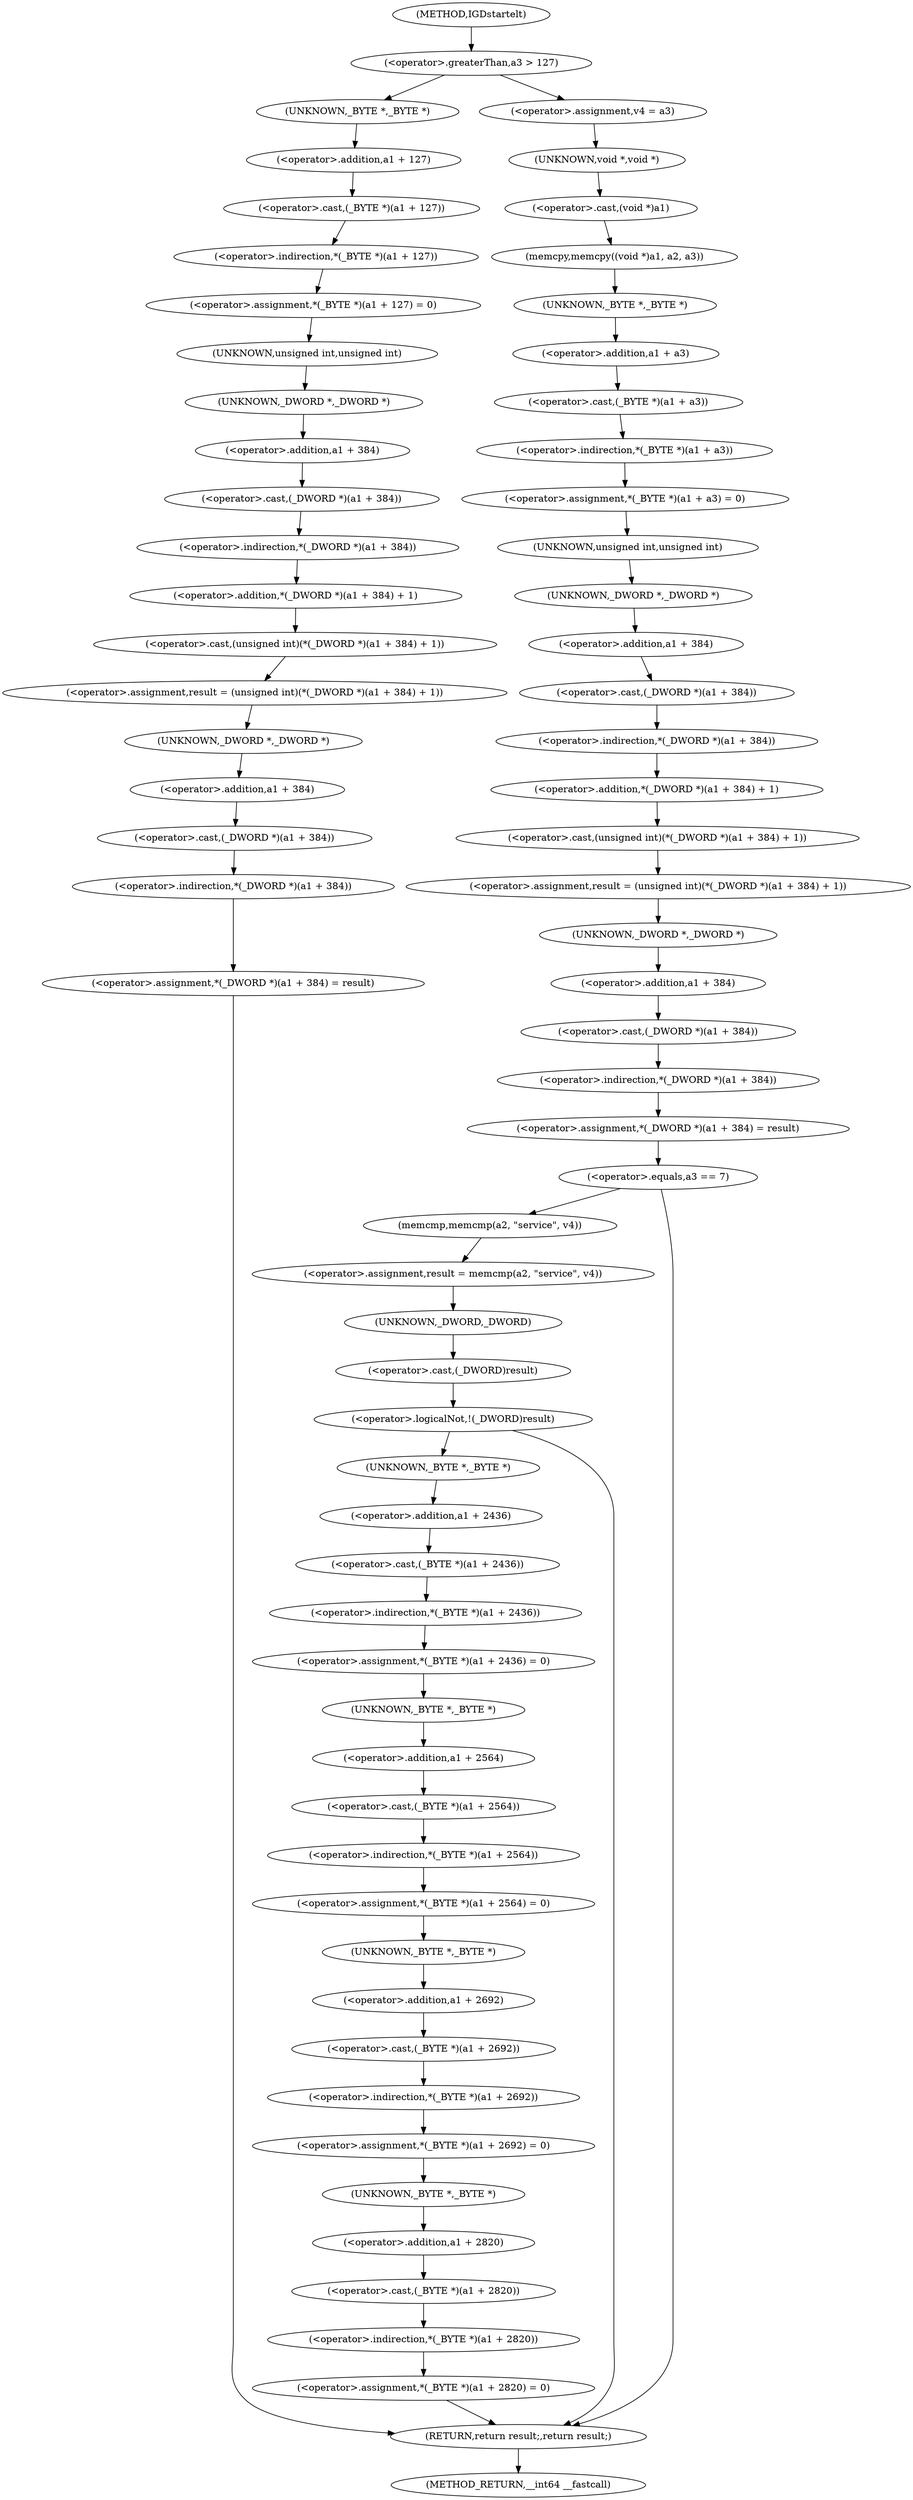 digraph IGDstartelt {  
"1000111" [label = "(<operator>.greaterThan,a3 > 127)" ]
"1000115" [label = "(<operator>.assignment,*(_BYTE *)(a1 + 127) = 0)" ]
"1000116" [label = "(<operator>.indirection,*(_BYTE *)(a1 + 127))" ]
"1000117" [label = "(<operator>.cast,(_BYTE *)(a1 + 127))" ]
"1000118" [label = "(UNKNOWN,_BYTE *,_BYTE *)" ]
"1000119" [label = "(<operator>.addition,a1 + 127)" ]
"1000123" [label = "(<operator>.assignment,result = (unsigned int)(*(_DWORD *)(a1 + 384) + 1))" ]
"1000125" [label = "(<operator>.cast,(unsigned int)(*(_DWORD *)(a1 + 384) + 1))" ]
"1000126" [label = "(UNKNOWN,unsigned int,unsigned int)" ]
"1000127" [label = "(<operator>.addition,*(_DWORD *)(a1 + 384) + 1)" ]
"1000128" [label = "(<operator>.indirection,*(_DWORD *)(a1 + 384))" ]
"1000129" [label = "(<operator>.cast,(_DWORD *)(a1 + 384))" ]
"1000130" [label = "(UNKNOWN,_DWORD *,_DWORD *)" ]
"1000131" [label = "(<operator>.addition,a1 + 384)" ]
"1000135" [label = "(<operator>.assignment,*(_DWORD *)(a1 + 384) = result)" ]
"1000136" [label = "(<operator>.indirection,*(_DWORD *)(a1 + 384))" ]
"1000137" [label = "(<operator>.cast,(_DWORD *)(a1 + 384))" ]
"1000138" [label = "(UNKNOWN,_DWORD *,_DWORD *)" ]
"1000139" [label = "(<operator>.addition,a1 + 384)" ]
"1000145" [label = "(<operator>.assignment,v4 = a3)" ]
"1000148" [label = "(memcpy,memcpy((void *)a1, a2, a3))" ]
"1000149" [label = "(<operator>.cast,(void *)a1)" ]
"1000150" [label = "(UNKNOWN,void *,void *)" ]
"1000154" [label = "(<operator>.assignment,*(_BYTE *)(a1 + a3) = 0)" ]
"1000155" [label = "(<operator>.indirection,*(_BYTE *)(a1 + a3))" ]
"1000156" [label = "(<operator>.cast,(_BYTE *)(a1 + a3))" ]
"1000157" [label = "(UNKNOWN,_BYTE *,_BYTE *)" ]
"1000158" [label = "(<operator>.addition,a1 + a3)" ]
"1000162" [label = "(<operator>.assignment,result = (unsigned int)(*(_DWORD *)(a1 + 384) + 1))" ]
"1000164" [label = "(<operator>.cast,(unsigned int)(*(_DWORD *)(a1 + 384) + 1))" ]
"1000165" [label = "(UNKNOWN,unsigned int,unsigned int)" ]
"1000166" [label = "(<operator>.addition,*(_DWORD *)(a1 + 384) + 1)" ]
"1000167" [label = "(<operator>.indirection,*(_DWORD *)(a1 + 384))" ]
"1000168" [label = "(<operator>.cast,(_DWORD *)(a1 + 384))" ]
"1000169" [label = "(UNKNOWN,_DWORD *,_DWORD *)" ]
"1000170" [label = "(<operator>.addition,a1 + 384)" ]
"1000174" [label = "(<operator>.assignment,*(_DWORD *)(a1 + 384) = result)" ]
"1000175" [label = "(<operator>.indirection,*(_DWORD *)(a1 + 384))" ]
"1000176" [label = "(<operator>.cast,(_DWORD *)(a1 + 384))" ]
"1000177" [label = "(UNKNOWN,_DWORD *,_DWORD *)" ]
"1000178" [label = "(<operator>.addition,a1 + 384)" ]
"1000183" [label = "(<operator>.equals,a3 == 7)" ]
"1000187" [label = "(<operator>.assignment,result = memcmp(a2, \"service\", v4))" ]
"1000189" [label = "(memcmp,memcmp(a2, \"service\", v4))" ]
"1000194" [label = "(<operator>.logicalNot,!(_DWORD)result)" ]
"1000195" [label = "(<operator>.cast,(_DWORD)result)" ]
"1000196" [label = "(UNKNOWN,_DWORD,_DWORD)" ]
"1000199" [label = "(<operator>.assignment,*(_BYTE *)(a1 + 2436) = 0)" ]
"1000200" [label = "(<operator>.indirection,*(_BYTE *)(a1 + 2436))" ]
"1000201" [label = "(<operator>.cast,(_BYTE *)(a1 + 2436))" ]
"1000202" [label = "(UNKNOWN,_BYTE *,_BYTE *)" ]
"1000203" [label = "(<operator>.addition,a1 + 2436)" ]
"1000207" [label = "(<operator>.assignment,*(_BYTE *)(a1 + 2564) = 0)" ]
"1000208" [label = "(<operator>.indirection,*(_BYTE *)(a1 + 2564))" ]
"1000209" [label = "(<operator>.cast,(_BYTE *)(a1 + 2564))" ]
"1000210" [label = "(UNKNOWN,_BYTE *,_BYTE *)" ]
"1000211" [label = "(<operator>.addition,a1 + 2564)" ]
"1000215" [label = "(<operator>.assignment,*(_BYTE *)(a1 + 2692) = 0)" ]
"1000216" [label = "(<operator>.indirection,*(_BYTE *)(a1 + 2692))" ]
"1000217" [label = "(<operator>.cast,(_BYTE *)(a1 + 2692))" ]
"1000218" [label = "(UNKNOWN,_BYTE *,_BYTE *)" ]
"1000219" [label = "(<operator>.addition,a1 + 2692)" ]
"1000223" [label = "(<operator>.assignment,*(_BYTE *)(a1 + 2820) = 0)" ]
"1000224" [label = "(<operator>.indirection,*(_BYTE *)(a1 + 2820))" ]
"1000225" [label = "(<operator>.cast,(_BYTE *)(a1 + 2820))" ]
"1000226" [label = "(UNKNOWN,_BYTE *,_BYTE *)" ]
"1000227" [label = "(<operator>.addition,a1 + 2820)" ]
"1000231" [label = "(RETURN,return result;,return result;)" ]
"1000103" [label = "(METHOD,IGDstartelt)" ]
"1000233" [label = "(METHOD_RETURN,__int64 __fastcall)" ]
  "1000111" -> "1000118" 
  "1000111" -> "1000145" 
  "1000115" -> "1000126" 
  "1000116" -> "1000115" 
  "1000117" -> "1000116" 
  "1000118" -> "1000119" 
  "1000119" -> "1000117" 
  "1000123" -> "1000138" 
  "1000125" -> "1000123" 
  "1000126" -> "1000130" 
  "1000127" -> "1000125" 
  "1000128" -> "1000127" 
  "1000129" -> "1000128" 
  "1000130" -> "1000131" 
  "1000131" -> "1000129" 
  "1000135" -> "1000231" 
  "1000136" -> "1000135" 
  "1000137" -> "1000136" 
  "1000138" -> "1000139" 
  "1000139" -> "1000137" 
  "1000145" -> "1000150" 
  "1000148" -> "1000157" 
  "1000149" -> "1000148" 
  "1000150" -> "1000149" 
  "1000154" -> "1000165" 
  "1000155" -> "1000154" 
  "1000156" -> "1000155" 
  "1000157" -> "1000158" 
  "1000158" -> "1000156" 
  "1000162" -> "1000177" 
  "1000164" -> "1000162" 
  "1000165" -> "1000169" 
  "1000166" -> "1000164" 
  "1000167" -> "1000166" 
  "1000168" -> "1000167" 
  "1000169" -> "1000170" 
  "1000170" -> "1000168" 
  "1000174" -> "1000183" 
  "1000175" -> "1000174" 
  "1000176" -> "1000175" 
  "1000177" -> "1000178" 
  "1000178" -> "1000176" 
  "1000183" -> "1000189" 
  "1000183" -> "1000231" 
  "1000187" -> "1000196" 
  "1000189" -> "1000187" 
  "1000194" -> "1000202" 
  "1000194" -> "1000231" 
  "1000195" -> "1000194" 
  "1000196" -> "1000195" 
  "1000199" -> "1000210" 
  "1000200" -> "1000199" 
  "1000201" -> "1000200" 
  "1000202" -> "1000203" 
  "1000203" -> "1000201" 
  "1000207" -> "1000218" 
  "1000208" -> "1000207" 
  "1000209" -> "1000208" 
  "1000210" -> "1000211" 
  "1000211" -> "1000209" 
  "1000215" -> "1000226" 
  "1000216" -> "1000215" 
  "1000217" -> "1000216" 
  "1000218" -> "1000219" 
  "1000219" -> "1000217" 
  "1000223" -> "1000231" 
  "1000224" -> "1000223" 
  "1000225" -> "1000224" 
  "1000226" -> "1000227" 
  "1000227" -> "1000225" 
  "1000231" -> "1000233" 
  "1000103" -> "1000111" 
}

